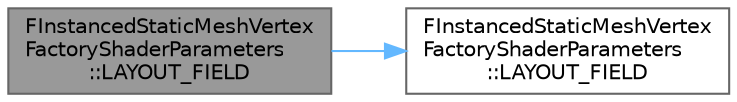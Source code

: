 digraph "FInstancedStaticMeshVertexFactoryShaderParameters::LAYOUT_FIELD"
{
 // INTERACTIVE_SVG=YES
 // LATEX_PDF_SIZE
  bgcolor="transparent";
  edge [fontname=Helvetica,fontsize=10,labelfontname=Helvetica,labelfontsize=10];
  node [fontname=Helvetica,fontsize=10,shape=box,height=0.2,width=0.4];
  rankdir="LR";
  Node1 [id="Node000001",label="FInstancedStaticMeshVertex\lFactoryShaderParameters\l::LAYOUT_FIELD",height=0.2,width=0.4,color="gray40", fillcolor="grey60", style="filled", fontcolor="black",tooltip=" "];
  Node1 -> Node2 [id="edge1_Node000001_Node000002",color="steelblue1",style="solid",tooltip=" "];
  Node2 [id="Node000002",label="FInstancedStaticMeshVertex\lFactoryShaderParameters\l::LAYOUT_FIELD",height=0.2,width=0.4,color="grey40", fillcolor="white", style="filled",URL="$da/d8c/classFInstancedStaticMeshVertexFactoryShaderParameters.html#a3ff4e2e4f88ca69bb835f7e32ce3f024",tooltip=" "];
}
